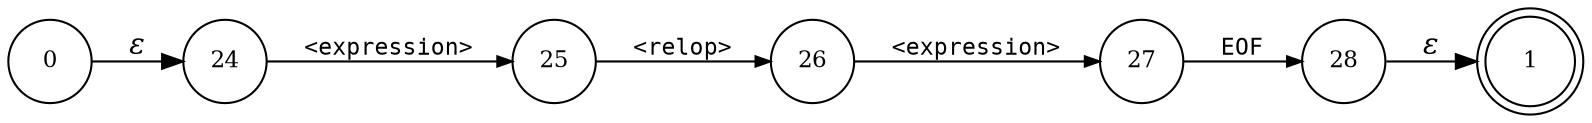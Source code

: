 digraph ATN {
rankdir=LR;
s1[fontsize=11, label="1", shape=doublecircle, fixedsize=true, width=.6];
s0[fontsize=11,label="0", shape=circle, fixedsize=true, width=.55, peripheries=1];
s24[fontsize=11,label="24", shape=circle, fixedsize=true, width=.55, peripheries=1];
s25[fontsize=11,label="25", shape=circle, fixedsize=true, width=.55, peripheries=1];
s26[fontsize=11,label="26", shape=circle, fixedsize=true, width=.55, peripheries=1];
s27[fontsize=11,label="27", shape=circle, fixedsize=true, width=.55, peripheries=1];
s28[fontsize=11,label="28", shape=circle, fixedsize=true, width=.55, peripheries=1];
s0 -> s24 [fontname="Times-Italic", label="&epsilon;"];
s24 -> s25 [fontsize=11, fontname="Courier", arrowsize=.7, label = "<expression>", arrowhead = normal];
s25 -> s26 [fontsize=11, fontname="Courier", arrowsize=.7, label = "<relop>", arrowhead = normal];
s26 -> s27 [fontsize=11, fontname="Courier", arrowsize=.7, label = "<expression>", arrowhead = normal];
s27 -> s28 [fontsize=11, fontname="Courier", arrowsize=.7, label = "EOF", arrowhead = normal];
s28 -> s1 [fontname="Times-Italic", label="&epsilon;"];
}